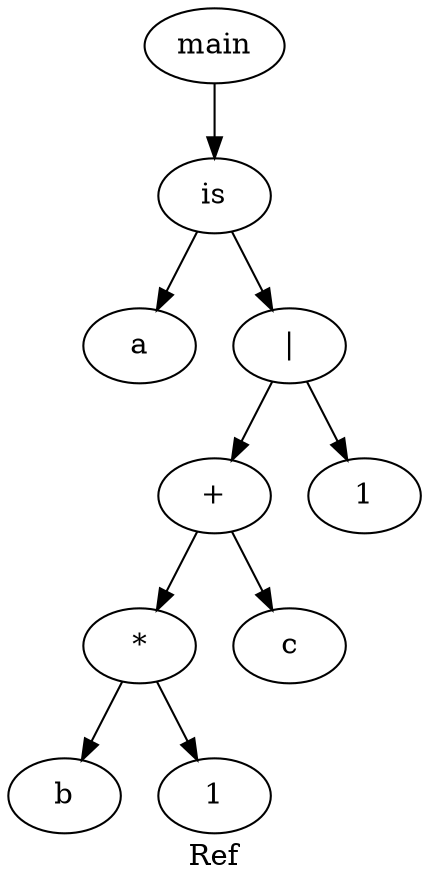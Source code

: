 digraph grafo {
  label="Ref";
  88167088652352 [ label="main" ];
  88167088652352 -> 88167088652784;
  88167088652784 [ label="is" ];
  88167088652784 -> 88167088652736;
  88167088652736 [ label="a" ];
  88167088652784 -> 88167088652688;
  88167088652688 [ label="|" ];
  88167088652688 -> 88167088652592;
  88167088652592 [ label="+" ];
  88167088652592 -> 88167088652496;
  88167088652496 [ label="*" ];
  88167088652496 -> 88167088652400;
  88167088652400 [ label="b" ];
  88167088652496 -> 88167088652448;
  88167088652448 [ label="1" ];
  88167088652592 -> 88167088652544;
  88167088652544 [ label="c" ];
  88167088652688 -> 88167088652640;
  88167088652640 [ label="1" ];
}
